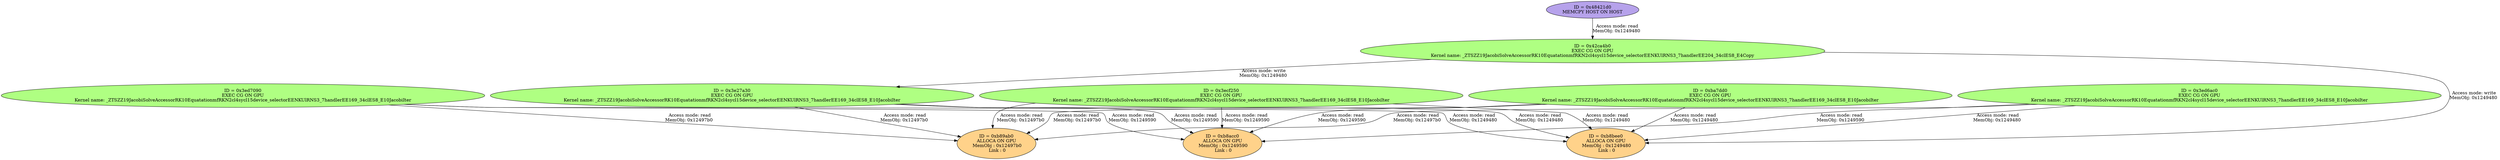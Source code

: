 strict digraph {
"0x3ed7090" [style=filled, fillcolor="#AFFF82", label="ID = 0x3ed7090\nEXEC CG ON GPU\nKernel name: _ZTSZZ19JacobiSolveAccessorRK10EquatationmfRKN2cl4sycl15device_selectorEENKUlRNS3_7handlerEE169_34clES8_E10JacobiIter\n"];
  "0x3ed7090" -> "0xb89ab0" [ label = "Access mode: read\nMemObj: 0x12497b0 " ]
  "0x3ed7090" -> "0xb8acc0" [ label = "Access mode: read\nMemObj: 0x1249590 " ]
  "0x3ed7090" -> "0xb8bee0" [ label = "Access mode: read\nMemObj: 0x1249480 " ]
"0x3ed6ac0" [style=filled, fillcolor="#AFFF82", label="ID = 0x3ed6ac0\nEXEC CG ON GPU\nKernel name: _ZTSZZ19JacobiSolveAccessorRK10EquatationmfRKN2cl4sycl15device_selectorEENKUlRNS3_7handlerEE169_34clES8_E10JacobiIter\n"];
  "0x3ed6ac0" -> "0xb89ab0" [ label = "Access mode: read\nMemObj: 0x12497b0 " ]
  "0x3ed6ac0" -> "0xb8acc0" [ label = "Access mode: read\nMemObj: 0x1249590 " ]
  "0x3ed6ac0" -> "0xb8bee0" [ label = "Access mode: read\nMemObj: 0x1249480 " ]
"0xba7dd0" [style=filled, fillcolor="#AFFF82", label="ID = 0xba7dd0\nEXEC CG ON GPU\nKernel name: _ZTSZZ19JacobiSolveAccessorRK10EquatationmfRKN2cl4sycl15device_selectorEENKUlRNS3_7handlerEE169_34clES8_E10JacobiIter\n"];
  "0xba7dd0" -> "0xb89ab0" [ label = "Access mode: read\nMemObj: 0x12497b0 " ]
  "0xba7dd0" -> "0xb8acc0" [ label = "Access mode: read\nMemObj: 0x1249590 " ]
  "0xba7dd0" -> "0xb8bee0" [ label = "Access mode: read\nMemObj: 0x1249480 " ]
"0x48421d0" [style=filled, fillcolor="#B6A2EB", label="ID = 0x48421d0\nMEMCPY HOST ON HOST\n"];
  "0x48421d0" -> "0x42ca4b0" [ label = "Access mode: read\nMemObj: 0x1249480 " ]
"0x42ca4b0" [style=filled, fillcolor="#AFFF82", label="ID = 0x42ca4b0\nEXEC CG ON GPU\nKernel name: _ZTSZZ19JacobiSolveAccessorRK10EquatationmfRKN2cl4sycl15device_selectorEENKUlRNS3_7handlerEE204_34clES8_E4Copy\n"];
  "0x42ca4b0" -> "0x3e27a30" [ label = "Access mode: write\nMemObj: 0x1249480 " ]
  "0x42ca4b0" -> "0xb8bee0" [ label = "Access mode: write\nMemObj: 0x1249480 " ]
"0x3e27a30" [style=filled, fillcolor="#AFFF82", label="ID = 0x3e27a30\nEXEC CG ON GPU\nKernel name: _ZTSZZ19JacobiSolveAccessorRK10EquatationmfRKN2cl4sycl15device_selectorEENKUlRNS3_7handlerEE169_34clES8_E10JacobiIter\n"];
  "0x3e27a30" -> "0xb89ab0" [ label = "Access mode: read\nMemObj: 0x12497b0 " ]
  "0x3e27a30" -> "0xb8acc0" [ label = "Access mode: read\nMemObj: 0x1249590 " ]
  "0x3e27a30" -> "0xb8bee0" [ label = "Access mode: read\nMemObj: 0x1249480 " ]
"0x3ecf250" [style=filled, fillcolor="#AFFF82", label="ID = 0x3ecf250\nEXEC CG ON GPU\nKernel name: _ZTSZZ19JacobiSolveAccessorRK10EquatationmfRKN2cl4sycl15device_selectorEENKUlRNS3_7handlerEE169_34clES8_E10JacobiIter\n"];
  "0x3ecf250" -> "0xb89ab0" [ label = "Access mode: read\nMemObj: 0x12497b0 " ]
  "0x3ecf250" -> "0xb8acc0" [ label = "Access mode: read\nMemObj: 0x1249590 " ]
  "0x3ecf250" -> "0xb8bee0" [ label = "Access mode: read\nMemObj: 0x1249480 " ]
"0xb89ab0" [style=filled, fillcolor="#FFD28A", label="ID = 0xb89ab0\nALLOCA ON GPU\n MemObj : 0x12497b0\n Link : 0\n"];
"0xb8acc0" [style=filled, fillcolor="#FFD28A", label="ID = 0xb8acc0\nALLOCA ON GPU\n MemObj : 0x1249590\n Link : 0\n"];
"0xb8bee0" [style=filled, fillcolor="#FFD28A", label="ID = 0xb8bee0\nALLOCA ON GPU\n MemObj : 0x1249480\n Link : 0\n"];
}
